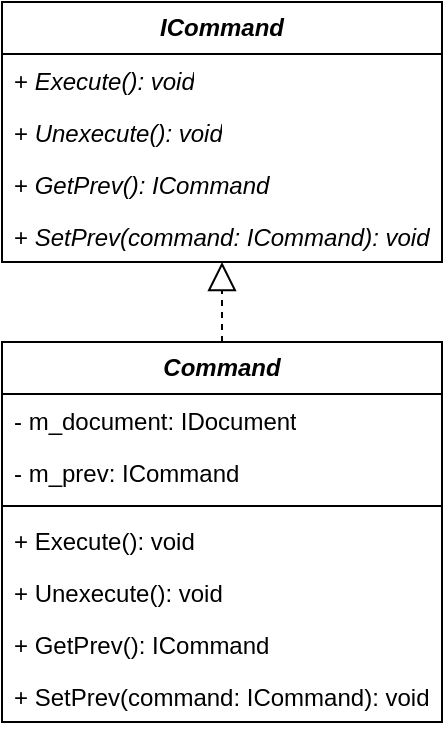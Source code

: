 <mxfile version="24.7.16">
  <diagram name="Command" id="GJfxTJLnHtR5FXehZnjD">
    <mxGraphModel dx="699" dy="649" grid="1" gridSize="10" guides="1" tooltips="1" connect="1" arrows="1" fold="1" page="1" pageScale="1" pageWidth="1600" pageHeight="1200" math="0" shadow="0">
      <root>
        <mxCell id="0" />
        <mxCell id="1" parent="0" />
        <mxCell id="K-S2yRKQXOXhtc6X__pn-1" value="&lt;i&gt;&lt;b&gt;ICommand&lt;/b&gt;&lt;/i&gt;" style="swimlane;fontStyle=0;childLayout=stackLayout;horizontal=1;startSize=26;fillColor=none;horizontalStack=0;resizeParent=1;resizeParentMax=0;resizeLast=0;collapsible=1;marginBottom=0;whiteSpace=wrap;html=1;" parent="1" vertex="1">
          <mxGeometry x="330" y="660" width="220" height="130" as="geometry">
            <mxRectangle x="270" y="240" width="100" height="30" as="alternateBounds" />
          </mxGeometry>
        </mxCell>
        <mxCell id="K-S2yRKQXOXhtc6X__pn-2" value="+ &lt;i&gt;Execute(): void&lt;/i&gt;" style="text;strokeColor=none;fillColor=none;align=left;verticalAlign=top;spacingLeft=4;spacingRight=4;overflow=hidden;rotatable=0;points=[[0,0.5],[1,0.5]];portConstraint=eastwest;whiteSpace=wrap;html=1;" parent="K-S2yRKQXOXhtc6X__pn-1" vertex="1">
          <mxGeometry y="26" width="220" height="26" as="geometry" />
        </mxCell>
        <mxCell id="K-S2yRKQXOXhtc6X__pn-3" value="+ &lt;i&gt;Unexecute(): void&lt;/i&gt;" style="text;strokeColor=none;fillColor=none;align=left;verticalAlign=top;spacingLeft=4;spacingRight=4;overflow=hidden;rotatable=0;points=[[0,0.5],[1,0.5]];portConstraint=eastwest;whiteSpace=wrap;html=1;" parent="K-S2yRKQXOXhtc6X__pn-1" vertex="1">
          <mxGeometry y="52" width="220" height="26" as="geometry" />
        </mxCell>
        <mxCell id="K-S2yRKQXOXhtc6X__pn-287" value="+ &lt;i&gt;GetPrev(): ICommand&lt;/i&gt;" style="text;strokeColor=none;fillColor=none;align=left;verticalAlign=top;spacingLeft=4;spacingRight=4;overflow=hidden;rotatable=0;points=[[0,0.5],[1,0.5]];portConstraint=eastwest;whiteSpace=wrap;html=1;" parent="K-S2yRKQXOXhtc6X__pn-1" vertex="1">
          <mxGeometry y="78" width="220" height="26" as="geometry" />
        </mxCell>
        <mxCell id="K-S2yRKQXOXhtc6X__pn-288" value="+ &lt;i&gt;SetPrev(command: ICommand): void&lt;/i&gt;" style="text;strokeColor=none;fillColor=none;align=left;verticalAlign=top;spacingLeft=4;spacingRight=4;overflow=hidden;rotatable=0;points=[[0,0.5],[1,0.5]];portConstraint=eastwest;whiteSpace=wrap;html=1;fontStyle=0" parent="K-S2yRKQXOXhtc6X__pn-1" vertex="1">
          <mxGeometry y="104" width="220" height="26" as="geometry" />
        </mxCell>
        <mxCell id="K-S2yRKQXOXhtc6X__pn-280" value="&lt;b&gt;&lt;i&gt;Command&lt;/i&gt;&lt;/b&gt;" style="swimlane;fontStyle=0;childLayout=stackLayout;horizontal=1;startSize=26;fillColor=none;horizontalStack=0;resizeParent=1;resizeParentMax=0;resizeLast=0;collapsible=1;marginBottom=0;whiteSpace=wrap;html=1;" parent="1" vertex="1">
          <mxGeometry x="330" y="830" width="220" height="190" as="geometry" />
        </mxCell>
        <mxCell id="K-S2yRKQXOXhtc6X__pn-281" value="- m_document: IDocument" style="text;strokeColor=none;fillColor=none;align=left;verticalAlign=top;spacingLeft=4;spacingRight=4;overflow=hidden;rotatable=0;points=[[0,0.5],[1,0.5]];portConstraint=eastwest;whiteSpace=wrap;html=1;" parent="K-S2yRKQXOXhtc6X__pn-280" vertex="1">
          <mxGeometry y="26" width="220" height="26" as="geometry" />
        </mxCell>
        <mxCell id="K-S2yRKQXOXhtc6X__pn-291" value="- m_prev: ICommand" style="text;strokeColor=none;fillColor=none;align=left;verticalAlign=top;spacingLeft=4;spacingRight=4;overflow=hidden;rotatable=0;points=[[0,0.5],[1,0.5]];portConstraint=eastwest;whiteSpace=wrap;html=1;" parent="K-S2yRKQXOXhtc6X__pn-280" vertex="1">
          <mxGeometry y="52" width="220" height="26" as="geometry" />
        </mxCell>
        <mxCell id="K-S2yRKQXOXhtc6X__pn-282" value="" style="line;strokeWidth=1;fillColor=none;align=left;verticalAlign=middle;spacingTop=-1;spacingLeft=3;spacingRight=3;rotatable=0;labelPosition=right;points=[];portConstraint=eastwest;strokeColor=inherit;" parent="K-S2yRKQXOXhtc6X__pn-280" vertex="1">
          <mxGeometry y="78" width="220" height="8" as="geometry" />
        </mxCell>
        <mxCell id="K-S2yRKQXOXhtc6X__pn-283" value="+ Execute(): void" style="text;strokeColor=none;fillColor=none;align=left;verticalAlign=top;spacingLeft=4;spacingRight=4;overflow=hidden;rotatable=0;points=[[0,0.5],[1,0.5]];portConstraint=eastwest;whiteSpace=wrap;html=1;" parent="K-S2yRKQXOXhtc6X__pn-280" vertex="1">
          <mxGeometry y="86" width="220" height="26" as="geometry" />
        </mxCell>
        <mxCell id="K-S2yRKQXOXhtc6X__pn-284" value="+ Unexecute(): void" style="text;strokeColor=none;fillColor=none;align=left;verticalAlign=top;spacingLeft=4;spacingRight=4;overflow=hidden;rotatable=0;points=[[0,0.5],[1,0.5]];portConstraint=eastwest;whiteSpace=wrap;html=1;" parent="K-S2yRKQXOXhtc6X__pn-280" vertex="1">
          <mxGeometry y="112" width="220" height="26" as="geometry" />
        </mxCell>
        <mxCell id="K-S2yRKQXOXhtc6X__pn-289" value="+ &lt;span&gt;GetPrev(): ICommand&lt;/span&gt;" style="text;strokeColor=none;fillColor=none;align=left;verticalAlign=top;spacingLeft=4;spacingRight=4;overflow=hidden;rotatable=0;points=[[0,0.5],[1,0.5]];portConstraint=eastwest;whiteSpace=wrap;html=1;fontStyle=0" parent="K-S2yRKQXOXhtc6X__pn-280" vertex="1">
          <mxGeometry y="138" width="220" height="26" as="geometry" />
        </mxCell>
        <mxCell id="K-S2yRKQXOXhtc6X__pn-290" value="+ &lt;span&gt;SetPrev(command: ICommand): void&lt;/span&gt;" style="text;strokeColor=none;fillColor=none;align=left;verticalAlign=top;spacingLeft=4;spacingRight=4;overflow=hidden;rotatable=0;points=[[0,0.5],[1,0.5]];portConstraint=eastwest;whiteSpace=wrap;html=1;fontStyle=0" parent="K-S2yRKQXOXhtc6X__pn-280" vertex="1">
          <mxGeometry y="164" width="220" height="26" as="geometry" />
        </mxCell>
        <mxCell id="K-S2yRKQXOXhtc6X__pn-285" value="" style="endArrow=block;dashed=1;endFill=0;endSize=12;html=1;rounded=0;" parent="1" source="K-S2yRKQXOXhtc6X__pn-280" target="K-S2yRKQXOXhtc6X__pn-1" edge="1">
          <mxGeometry width="160" relative="1" as="geometry">
            <mxPoint x="380" y="960" as="sourcePoint" />
            <mxPoint x="540" y="960" as="targetPoint" />
          </mxGeometry>
        </mxCell>
      </root>
    </mxGraphModel>
  </diagram>
</mxfile>
